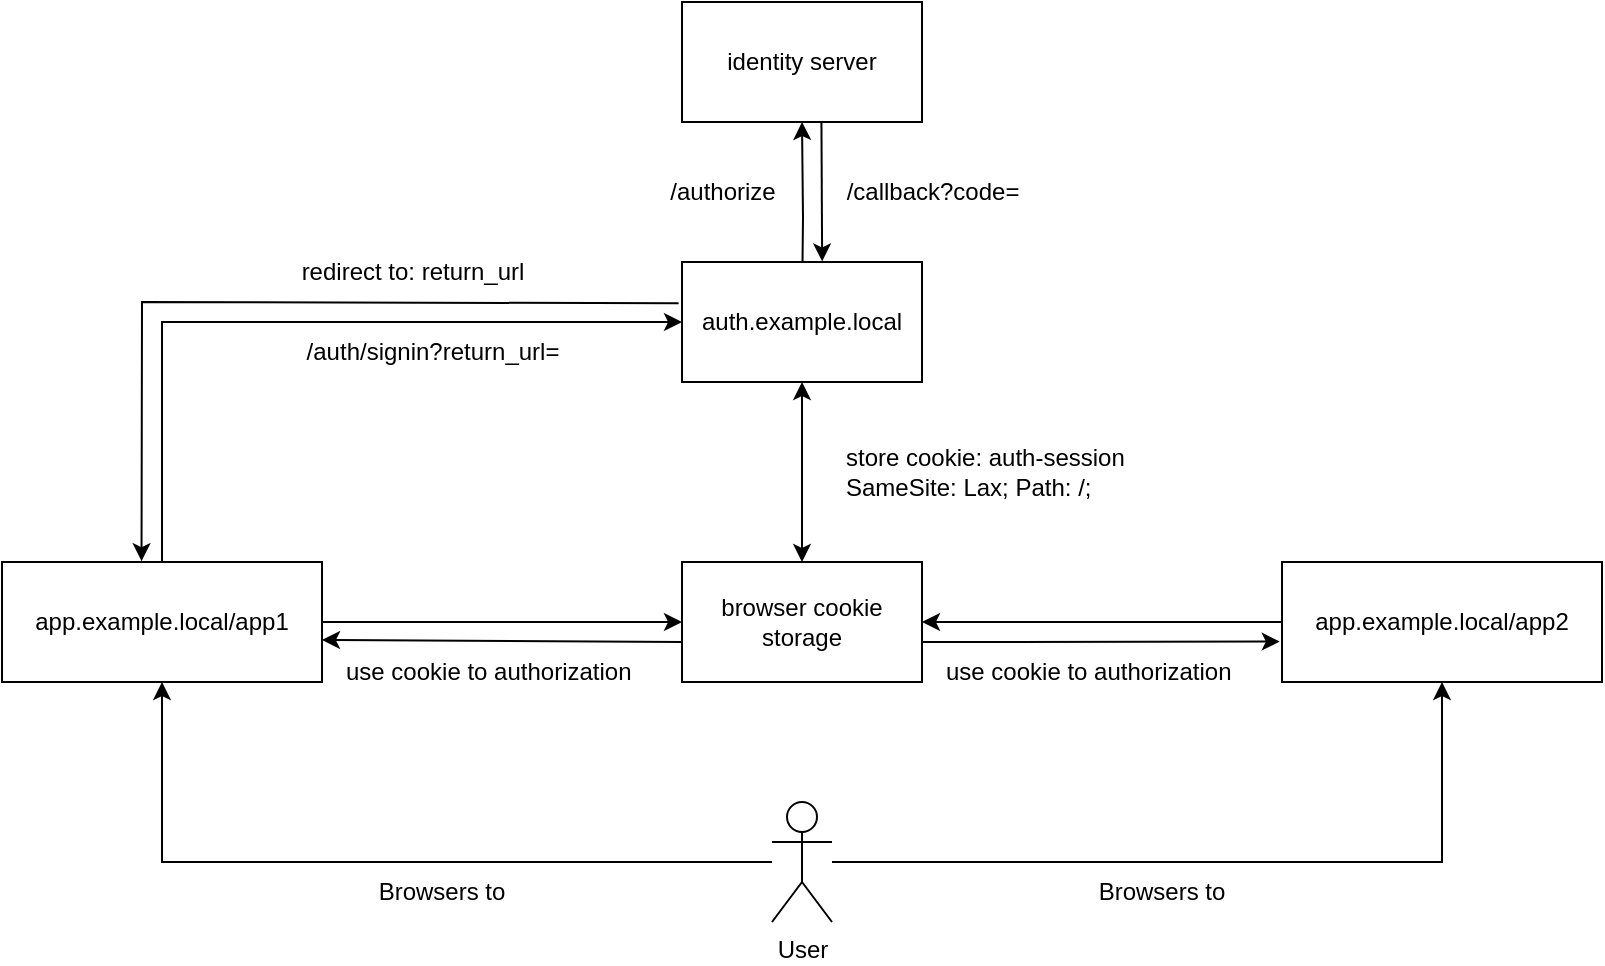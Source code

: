 <mxfile pages="3">
    <diagram name="authentication" id="52a04d89-c75d-2922-d76d-85b35f80e030">
        <mxGraphModel dx="1648" dy="1308" grid="1" gridSize="10" guides="1" tooltips="1" connect="1" arrows="1" fold="1" page="1" pageScale="1" pageWidth="1100" pageHeight="850" background="none" math="0" shadow="0">
            <root>
                <mxCell id="0"/>
                <mxCell id="1" parent="0"/>
                <mxCell id="UXE0n5PbbgXk-ugbQSrG-2" value="app.example.local/app2" style="rounded=0;whiteSpace=wrap;html=1;" parent="1" vertex="1">
                    <mxGeometry x="620" y="220" width="160" height="60" as="geometry"/>
                </mxCell>
                <mxCell id="UXE0n5PbbgXk-ugbQSrG-32" style="edgeStyle=orthogonalEdgeStyle;rounded=0;orthogonalLoop=1;jettySize=auto;html=1;entryX=0.5;entryY=1;entryDx=0;entryDy=0;" parent="1" target="UXE0n5PbbgXk-ugbQSrG-4" edge="1">
                    <mxGeometry relative="1" as="geometry">
                        <mxPoint x="380" y="95" as="sourcePoint"/>
                    </mxGeometry>
                </mxCell>
                <mxCell id="UXE0n5PbbgXk-ugbQSrG-4" value="identity server" style="rounded=0;whiteSpace=wrap;html=1;" parent="1" vertex="1">
                    <mxGeometry x="320" y="-60" width="120" height="60" as="geometry"/>
                </mxCell>
                <mxCell id="UXE0n5PbbgXk-ugbQSrG-6" value="redirect to: return_url" style="text;html=1;align=center;verticalAlign=middle;resizable=0;points=[];autosize=1;strokeColor=none;fillColor=none;" parent="1" vertex="1">
                    <mxGeometry x="120" y="60" width="130" height="30" as="geometry"/>
                </mxCell>
                <mxCell id="UXE0n5PbbgXk-ugbQSrG-8" value="/authorize" style="text;html=1;align=center;verticalAlign=middle;resizable=0;points=[];autosize=1;strokeColor=none;fillColor=none;" parent="1" vertex="1">
                    <mxGeometry x="300" y="20" width="80" height="30" as="geometry"/>
                </mxCell>
                <mxCell id="UXE0n5PbbgXk-ugbQSrG-31" style="edgeStyle=orthogonalEdgeStyle;rounded=0;orthogonalLoop=1;jettySize=auto;html=1;entryX=0.5;entryY=1;entryDx=0;entryDy=0;" parent="1" source="UXE0n5PbbgXk-ugbQSrG-12" target="UXE0n5PbbgXk-ugbQSrG-1" edge="1">
                    <mxGeometry relative="1" as="geometry"/>
                </mxCell>
                <mxCell id="UXE0n5PbbgXk-ugbQSrG-52" style="edgeStyle=orthogonalEdgeStyle;rounded=0;orthogonalLoop=1;jettySize=auto;html=1;entryX=0.5;entryY=1;entryDx=0;entryDy=0;" parent="1" source="UXE0n5PbbgXk-ugbQSrG-12" target="UXE0n5PbbgXk-ugbQSrG-2" edge="1">
                    <mxGeometry relative="1" as="geometry"/>
                </mxCell>
                <mxCell id="UXE0n5PbbgXk-ugbQSrG-12" value="User" style="shape=umlActor;verticalLabelPosition=bottom;verticalAlign=top;html=1;outlineConnect=0;" parent="1" vertex="1">
                    <mxGeometry x="365" y="340" width="30" height="60" as="geometry"/>
                </mxCell>
                <mxCell id="UXE0n5PbbgXk-ugbQSrG-20" value="/callback?code=" style="text;html=1;align=center;verticalAlign=middle;resizable=0;points=[];autosize=1;strokeColor=none;fillColor=none;" parent="1" vertex="1">
                    <mxGeometry x="390" y="20" width="110" height="30" as="geometry"/>
                </mxCell>
                <mxCell id="UXE0n5PbbgXk-ugbQSrG-25" value="store cookie: auth-session&lt;br&gt;SameSite: Lax; Path: /;" style="text;html=1;align=left;verticalAlign=middle;resizable=0;points=[];autosize=1;strokeColor=none;fillColor=none;" parent="1" vertex="1">
                    <mxGeometry x="400" y="155" width="160" height="40" as="geometry"/>
                </mxCell>
                <mxCell id="UXE0n5PbbgXk-ugbQSrG-33" value="" style="endArrow=classic;html=1;rounded=0;entryX=0.584;entryY=-0.005;entryDx=0;entryDy=0;entryPerimeter=0;exitX=0.581;exitY=0.992;exitDx=0;exitDy=0;exitPerimeter=0;" parent="1" source="UXE0n5PbbgXk-ugbQSrG-4" target="UXE0n5PbbgXk-ugbQSrG-35" edge="1">
                    <mxGeometry width="50" height="50" relative="1" as="geometry">
                        <mxPoint x="390" y="65" as="sourcePoint"/>
                        <mxPoint x="389.72" y="95.66" as="targetPoint"/>
                    </mxGeometry>
                </mxCell>
                <mxCell id="UXE0n5PbbgXk-ugbQSrG-34" value="browser cookie storage" style="rounded=0;whiteSpace=wrap;html=1;" parent="1" vertex="1">
                    <mxGeometry x="320" y="220" width="120" height="60" as="geometry"/>
                </mxCell>
                <mxCell id="UXE0n5PbbgXk-ugbQSrG-35" value="auth.example.local" style="rounded=0;whiteSpace=wrap;html=1;" parent="1" vertex="1">
                    <mxGeometry x="320" y="70" width="120" height="60" as="geometry"/>
                </mxCell>
                <mxCell id="UXE0n5PbbgXk-ugbQSrG-44" value="" style="endArrow=classic;html=1;rounded=0;exitX=-0.014;exitY=0.344;exitDx=0;exitDy=0;exitPerimeter=0;entryX=0.436;entryY=-0.007;entryDx=0;entryDy=0;entryPerimeter=0;" parent="1" source="UXE0n5PbbgXk-ugbQSrG-35" target="UXE0n5PbbgXk-ugbQSrG-1" edge="1">
                    <mxGeometry width="50" height="50" relative="1" as="geometry">
                        <mxPoint x="290" y="220" as="sourcePoint"/>
                        <mxPoint x="340" y="170" as="targetPoint"/>
                        <Array as="points">
                            <mxPoint x="50" y="90"/>
                        </Array>
                    </mxGeometry>
                </mxCell>
                <mxCell id="UXE0n5PbbgXk-ugbQSrG-1" value="app.example.local/app1" style="rounded=0;whiteSpace=wrap;html=1;" parent="1" vertex="1">
                    <mxGeometry x="-20" y="220" width="160" height="60" as="geometry"/>
                </mxCell>
                <mxCell id="UXE0n5PbbgXk-ugbQSrG-47" value="" style="endArrow=classic;html=1;rounded=0;exitX=0.5;exitY=0;exitDx=0;exitDy=0;entryX=0;entryY=0.5;entryDx=0;entryDy=0;" parent="1" source="UXE0n5PbbgXk-ugbQSrG-1" target="UXE0n5PbbgXk-ugbQSrG-35" edge="1">
                    <mxGeometry width="50" height="50" relative="1" as="geometry">
                        <mxPoint x="400" y="260" as="sourcePoint"/>
                        <mxPoint x="450" y="210" as="targetPoint"/>
                        <Array as="points">
                            <mxPoint x="60" y="100"/>
                        </Array>
                    </mxGeometry>
                </mxCell>
                <mxCell id="UXE0n5PbbgXk-ugbQSrG-53" value="" style="endArrow=classic;startArrow=classic;html=1;rounded=0;entryX=0.5;entryY=1;entryDx=0;entryDy=0;exitX=0.5;exitY=0;exitDx=0;exitDy=0;" parent="1" source="UXE0n5PbbgXk-ugbQSrG-34" target="UXE0n5PbbgXk-ugbQSrG-35" edge="1">
                    <mxGeometry width="50" height="50" relative="1" as="geometry">
                        <mxPoint x="330" y="210" as="sourcePoint"/>
                        <mxPoint x="380" y="160" as="targetPoint"/>
                    </mxGeometry>
                </mxCell>
                <mxCell id="UXE0n5PbbgXk-ugbQSrG-54" value="" style="endArrow=classic;html=1;rounded=0;entryX=0;entryY=0.5;entryDx=0;entryDy=0;exitX=1;exitY=0.5;exitDx=0;exitDy=0;" parent="1" source="UXE0n5PbbgXk-ugbQSrG-1" target="UXE0n5PbbgXk-ugbQSrG-34" edge="1">
                    <mxGeometry width="50" height="50" relative="1" as="geometry">
                        <mxPoint x="100" y="440" as="sourcePoint"/>
                        <mxPoint x="150" y="390" as="targetPoint"/>
                    </mxGeometry>
                </mxCell>
                <mxCell id="UXE0n5PbbgXk-ugbQSrG-55" value="" style="endArrow=classic;html=1;rounded=0;entryX=1;entryY=0.5;entryDx=0;entryDy=0;exitX=0;exitY=0.5;exitDx=0;exitDy=0;" parent="1" source="UXE0n5PbbgXk-ugbQSrG-2" target="UXE0n5PbbgXk-ugbQSrG-34" edge="1">
                    <mxGeometry width="50" height="50" relative="1" as="geometry">
                        <mxPoint x="480" y="440" as="sourcePoint"/>
                        <mxPoint x="530" y="390" as="targetPoint"/>
                    </mxGeometry>
                </mxCell>
                <mxCell id="UXE0n5PbbgXk-ugbQSrG-59" value="/auth/signin?return_url=" style="text;html=1;align=center;verticalAlign=middle;resizable=0;points=[];autosize=1;strokeColor=none;fillColor=none;" parent="1" vertex="1">
                    <mxGeometry x="120" y="100" width="150" height="30" as="geometry"/>
                </mxCell>
                <mxCell id="UXE0n5PbbgXk-ugbQSrG-61" value="Browsers to" style="text;html=1;align=center;verticalAlign=middle;whiteSpace=wrap;rounded=0;" parent="1" vertex="1">
                    <mxGeometry x="160" y="370" width="80" height="30" as="geometry"/>
                </mxCell>
                <mxCell id="UXE0n5PbbgXk-ugbQSrG-74" value="use cookie&amp;nbsp;&lt;span style=&quot;background-color: initial;&quot;&gt;to authorization&lt;/span&gt;" style="text;html=1;align=left;verticalAlign=middle;resizable=0;points=[];autosize=1;strokeColor=none;fillColor=none;" parent="1" vertex="1">
                    <mxGeometry x="150" y="260" width="170" height="30" as="geometry"/>
                </mxCell>
                <mxCell id="UXE0n5PbbgXk-ugbQSrG-78" value="" style="endArrow=classic;html=1;rounded=0;exitX=1;exitY=0.5;exitDx=0;exitDy=0;" parent="1" edge="1">
                    <mxGeometry width="50" height="50" relative="1" as="geometry">
                        <mxPoint x="320" y="260" as="sourcePoint"/>
                        <mxPoint x="140" y="259" as="targetPoint"/>
                    </mxGeometry>
                </mxCell>
                <mxCell id="UXE0n5PbbgXk-ugbQSrG-79" value="" style="endArrow=classic;html=1;rounded=0;entryX=-0.007;entryY=0.663;entryDx=0;entryDy=0;exitX=1;exitY=0.5;exitDx=0;exitDy=0;entryPerimeter=0;" parent="1" target="UXE0n5PbbgXk-ugbQSrG-2" edge="1">
                    <mxGeometry width="50" height="50" relative="1" as="geometry">
                        <mxPoint x="440" y="260" as="sourcePoint"/>
                        <mxPoint x="560" y="260" as="targetPoint"/>
                    </mxGeometry>
                </mxCell>
                <mxCell id="UXE0n5PbbgXk-ugbQSrG-80" value="use cookie&amp;nbsp;&lt;span style=&quot;background-color: initial;&quot;&gt;to authorization&lt;/span&gt;" style="text;html=1;align=left;verticalAlign=middle;resizable=0;points=[];autosize=1;strokeColor=none;fillColor=none;" parent="1" vertex="1">
                    <mxGeometry x="450" y="260" width="170" height="30" as="geometry"/>
                </mxCell>
                <mxCell id="UXE0n5PbbgXk-ugbQSrG-83" value="Browsers to" style="text;html=1;align=center;verticalAlign=middle;whiteSpace=wrap;rounded=0;" parent="1" vertex="1">
                    <mxGeometry x="520" y="370" width="80" height="30" as="geometry"/>
                </mxCell>
            </root>
        </mxGraphModel>
    </diagram>
    <diagram id="sj6kJow7FIS_4MH3ASW7" name="authorization">
        <mxGraphModel dx="876" dy="732" grid="1" gridSize="10" guides="1" tooltips="1" connect="1" arrows="1" fold="1" page="1" pageScale="1" pageWidth="850" pageHeight="1100" math="0" shadow="0">
            <root>
                <mxCell id="0"/>
                <mxCell id="1" parent="0"/>
                <mxCell id="G9qSIX0Mn2szh2WbC5xG-1" style="edgeStyle=orthogonalEdgeStyle;rounded=0;orthogonalLoop=1;jettySize=auto;html=1;entryX=0;entryY=0.5;entryDx=0;entryDy=0;" parent="1" source="G9qSIX0Mn2szh2WbC5xG-3" target="G9qSIX0Mn2szh2WbC5xG-5" edge="1">
                    <mxGeometry relative="1" as="geometry"/>
                </mxCell>
                <mxCell id="G9qSIX0Mn2szh2WbC5xG-2" style="edgeStyle=orthogonalEdgeStyle;rounded=0;orthogonalLoop=1;jettySize=auto;html=1;entryX=0;entryY=0.5;entryDx=0;entryDy=0;" parent="1" source="G9qSIX0Mn2szh2WbC5xG-3" target="G9qSIX0Mn2szh2WbC5xG-4" edge="1">
                    <mxGeometry relative="1" as="geometry">
                        <Array as="points">
                            <mxPoint x="80" y="670"/>
                        </Array>
                    </mxGeometry>
                </mxCell>
                <mxCell id="G9qSIX0Mn2szh2WbC5xG-3" value="app1.example.local" style="rounded=0;whiteSpace=wrap;html=1;" parent="1" vertex="1">
                    <mxGeometry y="520" width="160" height="60" as="geometry"/>
                </mxCell>
                <mxCell id="G9qSIX0Mn2szh2WbC5xG-4" value="identity server" style="rounded=0;whiteSpace=wrap;html=1;" parent="1" vertex="1">
                    <mxGeometry x="500" y="640" width="120" height="60" as="geometry"/>
                </mxCell>
                <mxCell id="G9qSIX0Mn2szh2WbC5xG-5" value="auth.example.local" style="rounded=0;whiteSpace=wrap;html=1;" parent="1" vertex="1">
                    <mxGeometry x="360" y="520" width="120" height="60" as="geometry"/>
                </mxCell>
                <mxCell id="G9qSIX0Mn2szh2WbC5xG-6" value="GET /v1/sessions&lt;br&gt;cookie: auth-session&lt;br&gt;origin: *.example.local" style="text;html=1;align=left;verticalAlign=middle;resizable=0;points=[];autosize=1;strokeColor=none;fillColor=none;" parent="1" vertex="1">
                    <mxGeometry x="210" y="490" width="140" height="60" as="geometry"/>
                </mxCell>
                <mxCell id="G9qSIX0Mn2szh2WbC5xG-7" style="edgeStyle=orthogonalEdgeStyle;rounded=0;orthogonalLoop=1;jettySize=auto;html=1;entryX=0;entryY=0.5;entryDx=0;entryDy=0;" parent="1" edge="1">
                    <mxGeometry relative="1" as="geometry">
                        <mxPoint x="360" y="560" as="sourcePoint"/>
                        <mxPoint x="160" y="560" as="targetPoint"/>
                    </mxGeometry>
                </mxCell>
                <mxCell id="G9qSIX0Mn2szh2WbC5xG-8" style="edgeStyle=orthogonalEdgeStyle;rounded=0;orthogonalLoop=1;jettySize=auto;html=1;entryX=0.438;entryY=0.995;entryDx=0;entryDy=0;entryPerimeter=0;exitX=-0.001;exitY=0.668;exitDx=0;exitDy=0;exitPerimeter=0;" parent="1" source="G9qSIX0Mn2szh2WbC5xG-4" target="G9qSIX0Mn2szh2WbC5xG-3" edge="1">
                    <mxGeometry relative="1" as="geometry">
                        <mxPoint x="390" y="680" as="sourcePoint"/>
                        <mxPoint x="70" y="590" as="targetPoint"/>
                        <Array as="points">
                            <mxPoint x="70" y="680"/>
                        </Array>
                    </mxGeometry>
                </mxCell>
                <mxCell id="G9qSIX0Mn2szh2WbC5xG-9" value="select active session and authorization with /instrospect" style="text;html=1;align=center;verticalAlign=middle;resizable=0;points=[];autosize=1;strokeColor=none;fillColor=none;" parent="1" vertex="1">
                    <mxGeometry x="120" y="640" width="320" height="30" as="geometry"/>
                </mxCell>
                <mxCell id="G9qSIX0Mn2szh2WbC5xG-10" value="introspection response" style="text;html=1;align=center;verticalAlign=middle;resizable=0;points=[];autosize=1;strokeColor=none;fillColor=none;" parent="1" vertex="1">
                    <mxGeometry x="220" y="680" width="140" height="30" as="geometry"/>
                </mxCell>
                <mxCell id="G9qSIX0Mn2szh2WbC5xG-11" value="session list response" style="text;html=1;align=left;verticalAlign=middle;resizable=0;points=[];autosize=1;strokeColor=none;fillColor=none;" parent="1" vertex="1">
                    <mxGeometry x="210" y="560" width="130" height="30" as="geometry"/>
                </mxCell>
            </root>
        </mxGraphModel>
    </diagram>
    <diagram id="hq6KJ0LbCyb4bZhUODRr" name="end_session">
        <mxGraphModel dx="657" dy="549" grid="1" gridSize="10" guides="1" tooltips="1" connect="1" arrows="1" fold="1" page="1" pageScale="1" pageWidth="850" pageHeight="1100" math="0" shadow="0">
            <root>
                <mxCell id="0"/>
                <mxCell id="1" parent="0"/>
                <mxCell id="KrpGVblwt4OtaFmM_F6Q-1" style="edgeStyle=orthogonalEdgeStyle;rounded=0;orthogonalLoop=1;jettySize=auto;html=1;entryX=0;entryY=0.5;entryDx=0;entryDy=0;" parent="1" source="KrpGVblwt4OtaFmM_F6Q-2" target="KrpGVblwt4OtaFmM_F6Q-5" edge="1">
                    <mxGeometry relative="1" as="geometry"/>
                </mxCell>
                <mxCell id="KrpGVblwt4OtaFmM_F6Q-2" value="app1.example.local" style="rounded=0;whiteSpace=wrap;html=1;" parent="1" vertex="1">
                    <mxGeometry y="740" width="160" height="60" as="geometry"/>
                </mxCell>
                <mxCell id="KrpGVblwt4OtaFmM_F6Q-3" value="identity server" style="rounded=0;whiteSpace=wrap;html=1;" parent="1" vertex="1">
                    <mxGeometry x="640" y="740" width="120" height="60" as="geometry"/>
                </mxCell>
                <mxCell id="KrpGVblwt4OtaFmM_F6Q-4" style="edgeStyle=orthogonalEdgeStyle;rounded=0;orthogonalLoop=1;jettySize=auto;html=1;entryX=0;entryY=0.5;entryDx=0;entryDy=0;" parent="1" source="KrpGVblwt4OtaFmM_F6Q-5" target="KrpGVblwt4OtaFmM_F6Q-3" edge="1">
                    <mxGeometry relative="1" as="geometry"/>
                </mxCell>
                <mxCell id="KrpGVblwt4OtaFmM_F6Q-5" value="auth.example.local" style="rounded=0;whiteSpace=wrap;html=1;" parent="1" vertex="1">
                    <mxGeometry x="340" y="740" width="120" height="60" as="geometry"/>
                </mxCell>
                <mxCell id="KrpGVblwt4OtaFmM_F6Q-6" value="POST /v1/signout" style="text;html=1;align=center;verticalAlign=middle;resizable=0;points=[];autosize=1;strokeColor=none;fillColor=none;" parent="1" vertex="1">
                    <mxGeometry x="180" y="740" width="120" height="30" as="geometry"/>
                </mxCell>
                <mxCell id="KrpGVblwt4OtaFmM_F6Q-7" style="edgeStyle=orthogonalEdgeStyle;rounded=0;orthogonalLoop=1;jettySize=auto;html=1;entryX=0;entryY=0.5;entryDx=0;entryDy=0;exitX=0.005;exitY=0.668;exitDx=0;exitDy=0;exitPerimeter=0;" parent="1" source="KrpGVblwt4OtaFmM_F6Q-5" edge="1">
                    <mxGeometry relative="1" as="geometry">
                        <mxPoint x="340" y="780" as="sourcePoint"/>
                        <mxPoint x="160" y="780" as="targetPoint"/>
                    </mxGeometry>
                </mxCell>
                <mxCell id="KrpGVblwt4OtaFmM_F6Q-8" style="edgeStyle=orthogonalEdgeStyle;rounded=0;orthogonalLoop=1;jettySize=auto;html=1;exitX=0.011;exitY=0.663;exitDx=0;exitDy=0;exitPerimeter=0;" parent="1" source="KrpGVblwt4OtaFmM_F6Q-3" edge="1">
                    <mxGeometry relative="1" as="geometry">
                        <mxPoint x="580" y="780" as="sourcePoint"/>
                        <mxPoint x="460" y="780" as="targetPoint"/>
                    </mxGeometry>
                </mxCell>
                <mxCell id="KrpGVblwt4OtaFmM_F6Q-9" value="GET /end_session" style="text;html=1;align=center;verticalAlign=middle;resizable=0;points=[];autosize=1;strokeColor=none;fillColor=none;" parent="1" vertex="1">
                    <mxGeometry x="480" y="740" width="120" height="30" as="geometry"/>
                </mxCell>
            </root>
        </mxGraphModel>
    </diagram>
</mxfile>